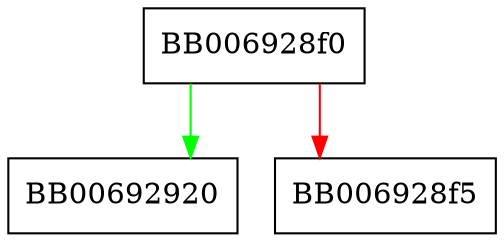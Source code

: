digraph aes_cbc_hmac_sha1_freectx {
  node [shape="box"];
  graph [splines=ortho];
  BB006928f0 -> BB00692920 [color="green"];
  BB006928f0 -> BB006928f5 [color="red"];
}